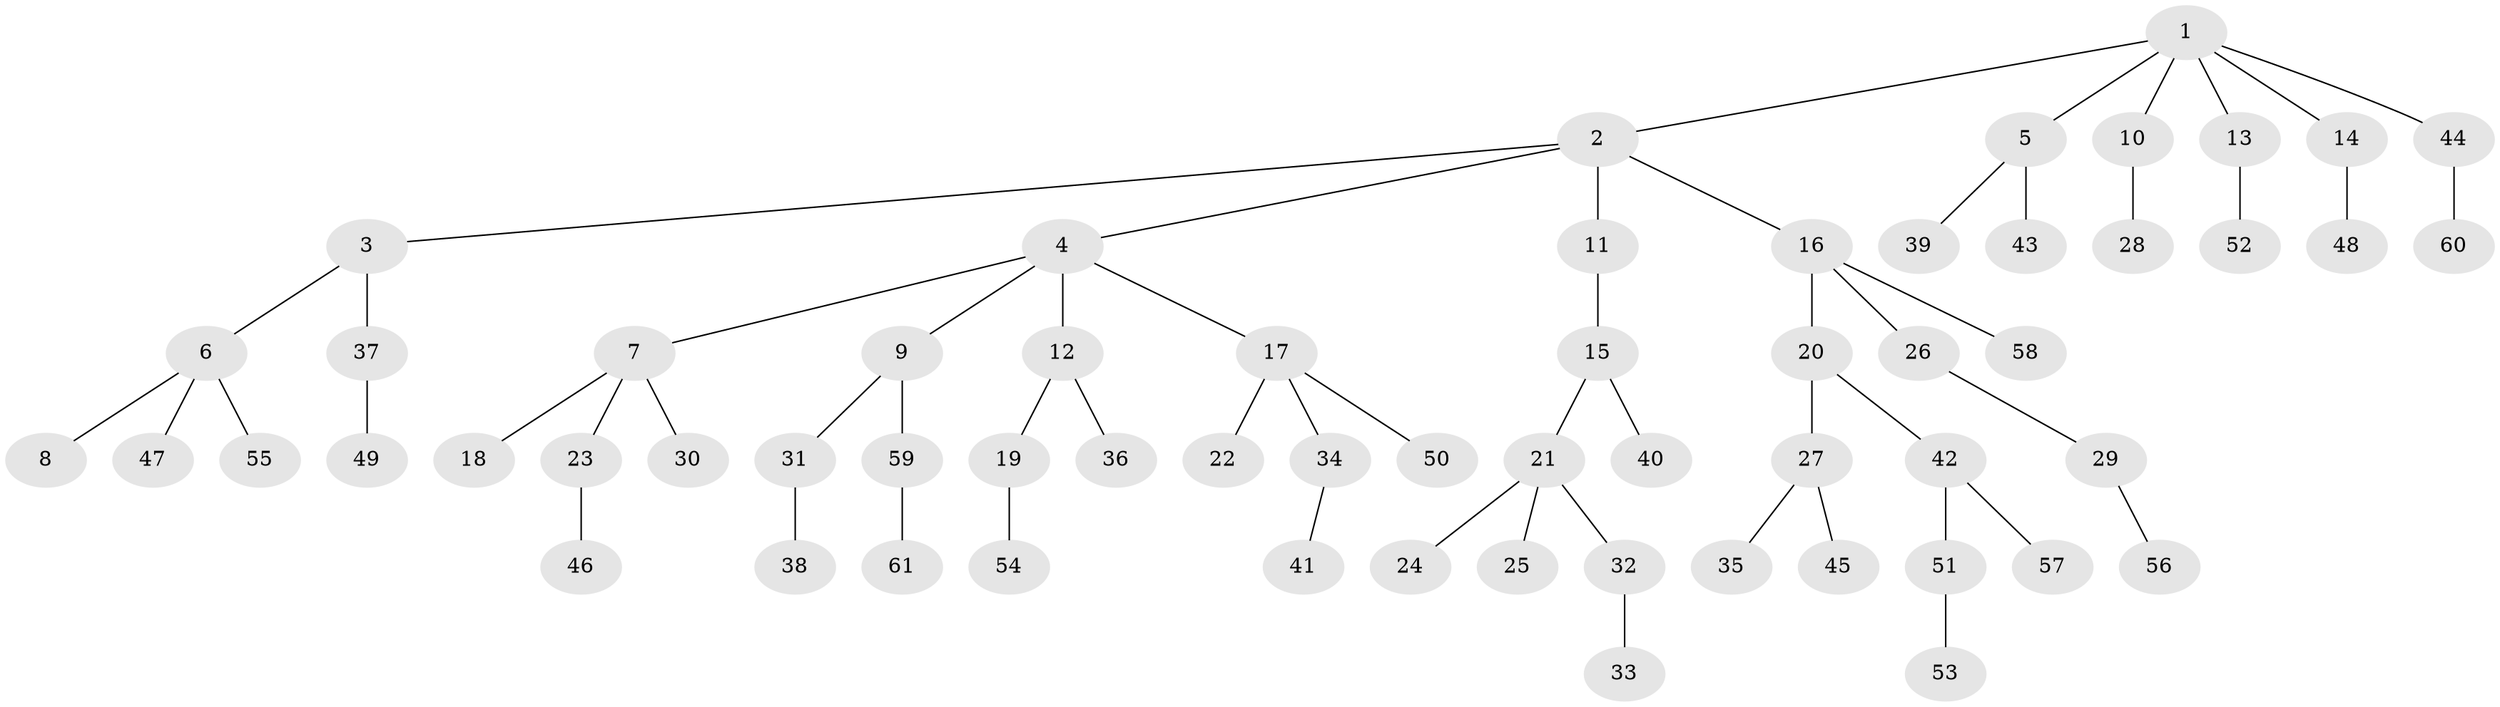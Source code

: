 // coarse degree distribution, {9: 0.027777777777777776, 3: 0.08333333333333333, 5: 0.05555555555555555, 2: 0.25, 4: 0.027777777777777776, 1: 0.5555555555555556}
// Generated by graph-tools (version 1.1) at 2025/19/03/04/25 18:19:26]
// undirected, 61 vertices, 60 edges
graph export_dot {
graph [start="1"]
  node [color=gray90,style=filled];
  1;
  2;
  3;
  4;
  5;
  6;
  7;
  8;
  9;
  10;
  11;
  12;
  13;
  14;
  15;
  16;
  17;
  18;
  19;
  20;
  21;
  22;
  23;
  24;
  25;
  26;
  27;
  28;
  29;
  30;
  31;
  32;
  33;
  34;
  35;
  36;
  37;
  38;
  39;
  40;
  41;
  42;
  43;
  44;
  45;
  46;
  47;
  48;
  49;
  50;
  51;
  52;
  53;
  54;
  55;
  56;
  57;
  58;
  59;
  60;
  61;
  1 -- 2;
  1 -- 5;
  1 -- 10;
  1 -- 13;
  1 -- 14;
  1 -- 44;
  2 -- 3;
  2 -- 4;
  2 -- 11;
  2 -- 16;
  3 -- 6;
  3 -- 37;
  4 -- 7;
  4 -- 9;
  4 -- 12;
  4 -- 17;
  5 -- 39;
  5 -- 43;
  6 -- 8;
  6 -- 47;
  6 -- 55;
  7 -- 18;
  7 -- 23;
  7 -- 30;
  9 -- 31;
  9 -- 59;
  10 -- 28;
  11 -- 15;
  12 -- 19;
  12 -- 36;
  13 -- 52;
  14 -- 48;
  15 -- 21;
  15 -- 40;
  16 -- 20;
  16 -- 26;
  16 -- 58;
  17 -- 22;
  17 -- 34;
  17 -- 50;
  19 -- 54;
  20 -- 27;
  20 -- 42;
  21 -- 24;
  21 -- 25;
  21 -- 32;
  23 -- 46;
  26 -- 29;
  27 -- 35;
  27 -- 45;
  29 -- 56;
  31 -- 38;
  32 -- 33;
  34 -- 41;
  37 -- 49;
  42 -- 51;
  42 -- 57;
  44 -- 60;
  51 -- 53;
  59 -- 61;
}
